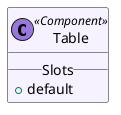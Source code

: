 @startuml
set separator ::
skinparam groupInheritance 5
skinparam defaultFontName Cantarell
skinparam packageStyle Rectangle
skinparam class {
  BackgroundColor<<Component>> #f6f2ff
  BackgroundColor<<ErrorPage>> #edd1e1
  BackgroundColor<<Layout>> #f8ffe5
  BackgroundColor<<Page>> #fff0e5
}
class "Table" as src/lib/components/modularTable/Table.svelte << (C, #9977DD) Component >> {
  __ Slots __
  +default
}
@enduml